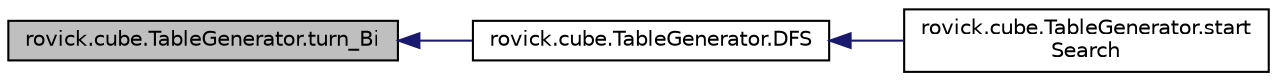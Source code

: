 digraph "rovick.cube.TableGenerator.turn_Bi"
{
  edge [fontname="Helvetica",fontsize="10",labelfontname="Helvetica",labelfontsize="10"];
  node [fontname="Helvetica",fontsize="10",shape=record];
  rankdir="LR";
  Node172 [label="rovick.cube.TableGenerator.turn_Bi",height=0.2,width=0.4,color="black", fillcolor="grey75", style="filled", fontcolor="black"];
  Node172 -> Node173 [dir="back",color="midnightblue",fontsize="10",style="solid",fontname="Helvetica"];
  Node173 [label="rovick.cube.TableGenerator.DFS",height=0.2,width=0.4,color="black", fillcolor="white", style="filled",URL="$classrovick_1_1cube_1_1_table_generator.html#ab2a3b42521b195eb72ede46828af6ae6"];
  Node173 -> Node174 [dir="back",color="midnightblue",fontsize="10",style="solid",fontname="Helvetica"];
  Node174 [label="rovick.cube.TableGenerator.start\lSearch",height=0.2,width=0.4,color="black", fillcolor="white", style="filled",URL="$classrovick_1_1cube_1_1_table_generator.html#a9e2643c8acf49581fcefe31d84cfeb1c"];
}
